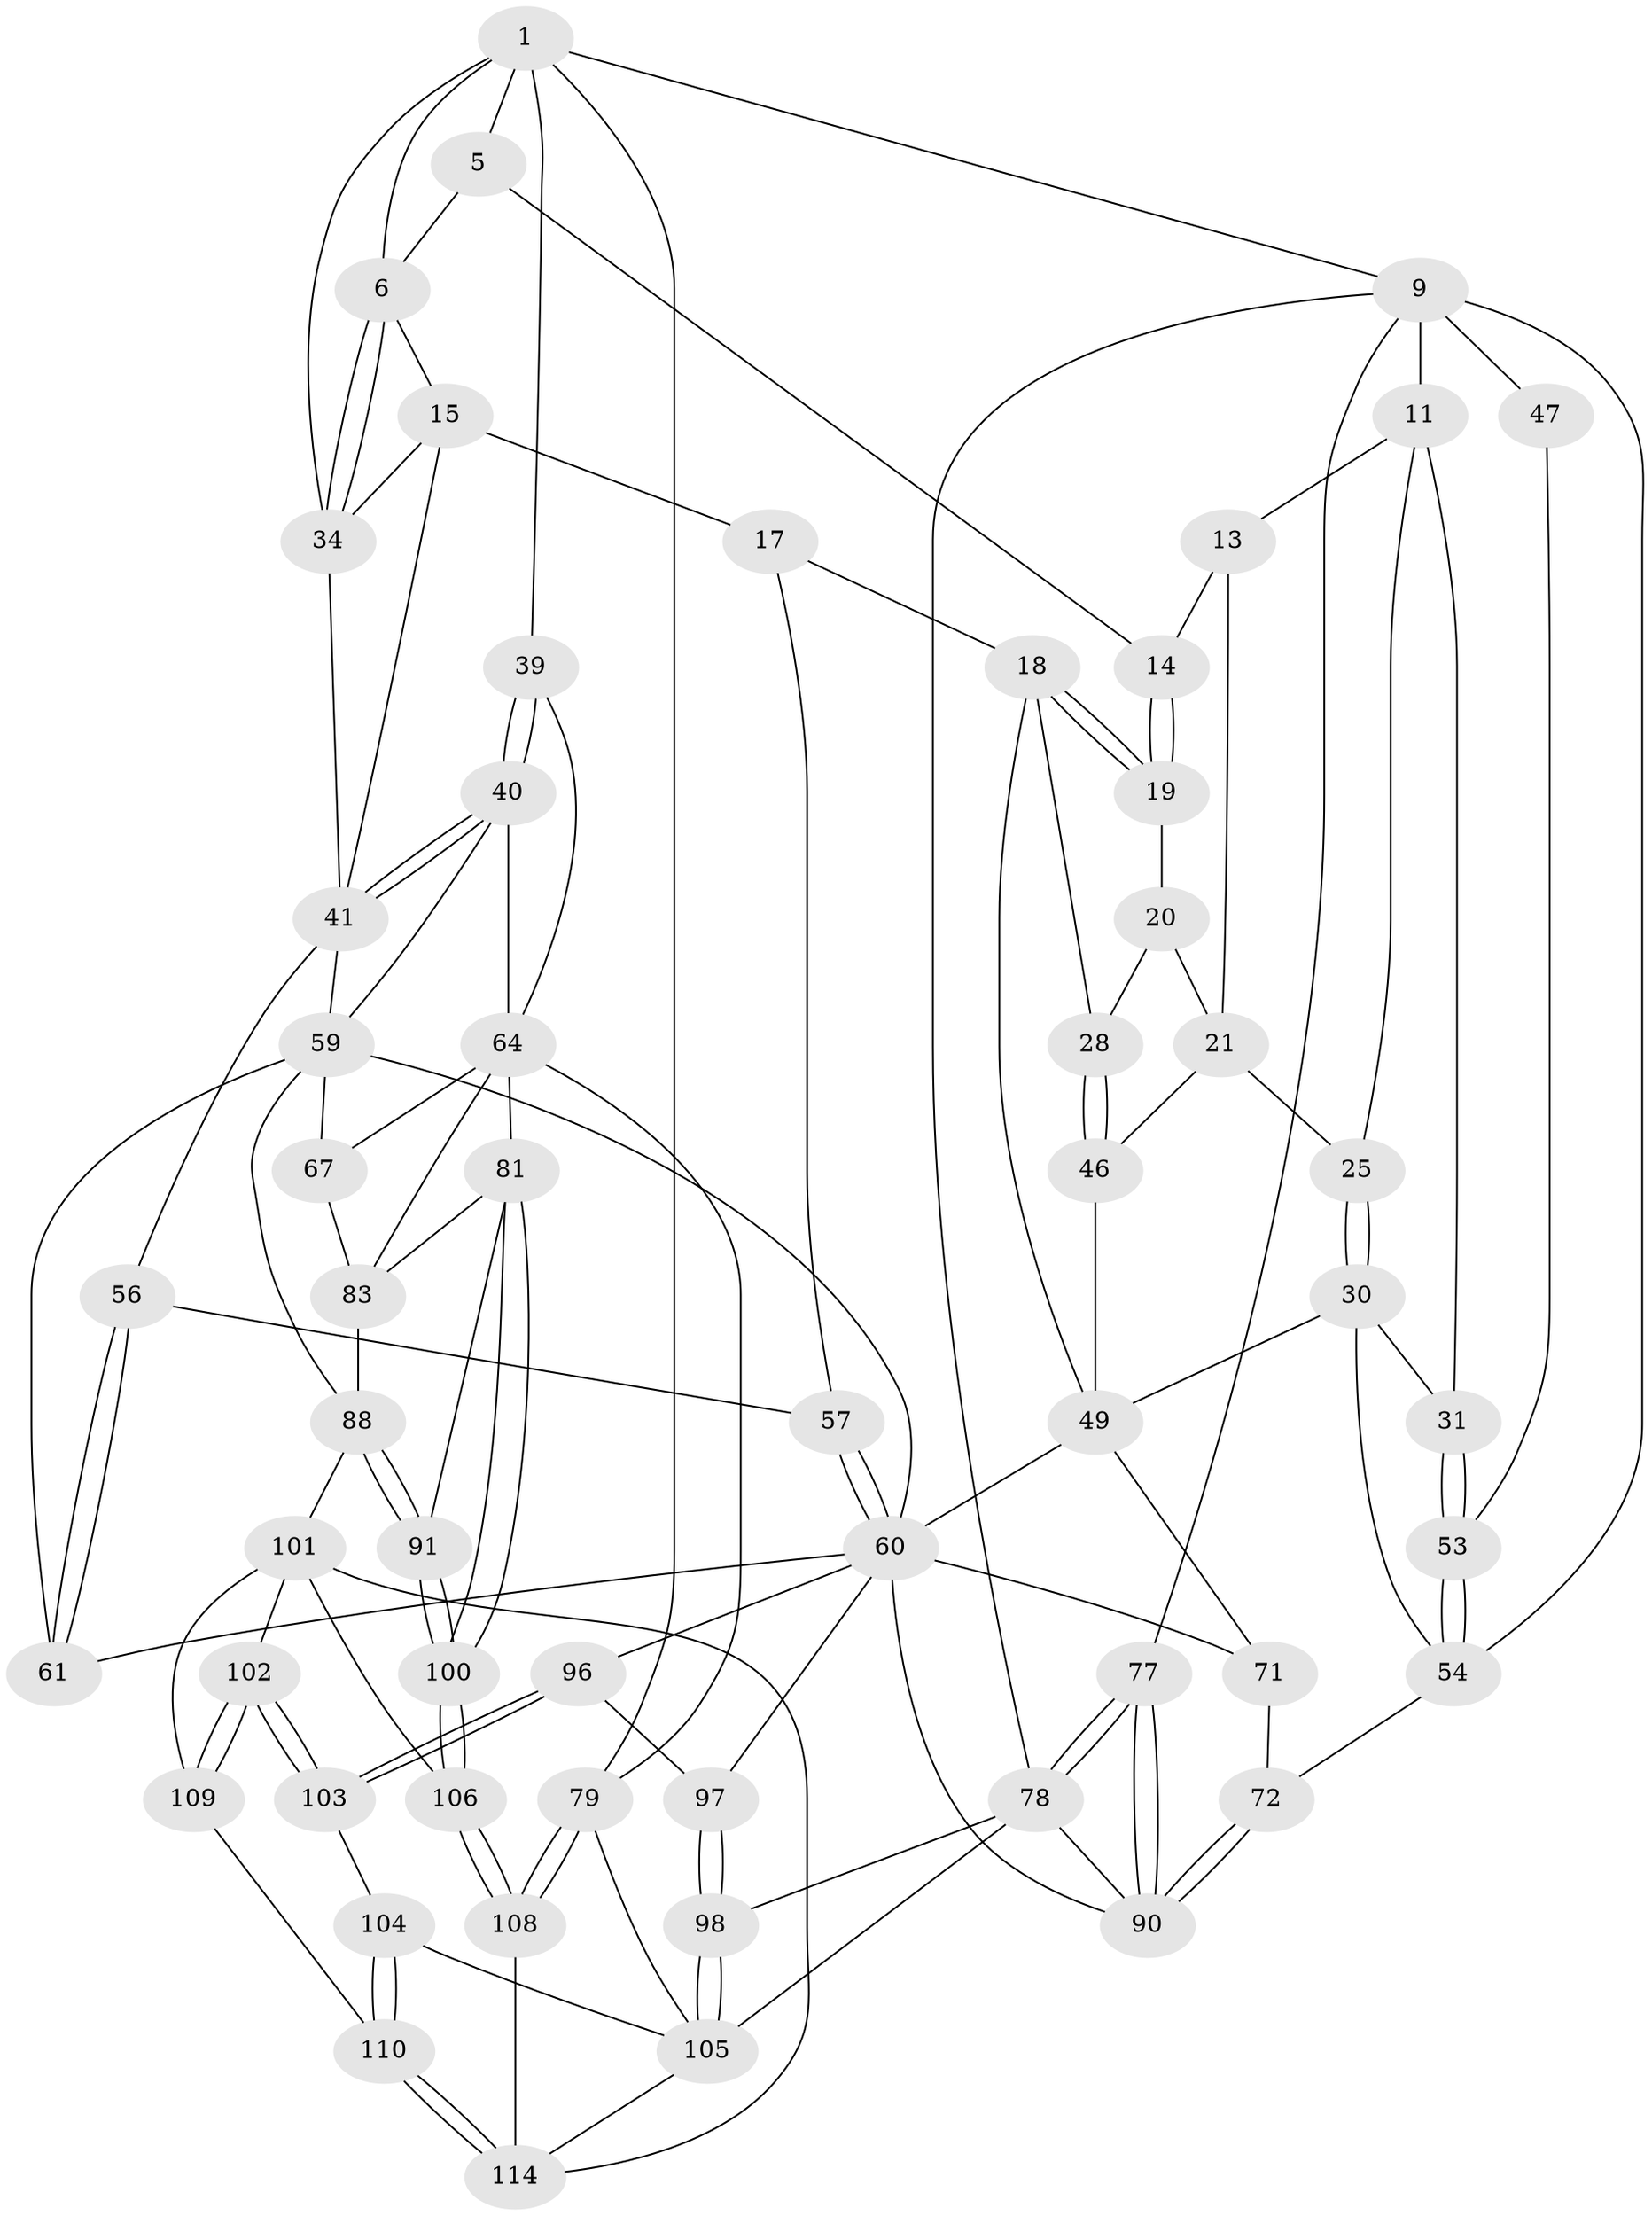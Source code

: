 // original degree distribution, {3: 0.017391304347826087, 6: 0.17391304347826086, 5: 0.6086956521739131, 4: 0.2}
// Generated by graph-tools (version 1.1) at 2025/28/03/15/25 16:28:03]
// undirected, 57 vertices, 133 edges
graph export_dot {
graph [start="1"]
  node [color=gray90,style=filled];
  1 [pos="+0.7856763577813763+0",super="+2"];
  5 [pos="+0.7750612144320328+0",super="+8"];
  6 [pos="+0.7573954684281945+0.08196620556892976",super="+7"];
  9 [pos="+0+0",super="+48+10"];
  11 [pos="+0.08491284953207132+0",super="+12+32"];
  13 [pos="+0.26538653740751217+0"];
  14 [pos="+0.4612054932879494+0"];
  15 [pos="+0.6066009826812281+0.13602653921588279",super="+16+36"];
  17 [pos="+0.5206827082095286+0.16930770541458828",super="+43"];
  18 [pos="+0.4974308137422782+0.1673147362708757",super="+27"];
  19 [pos="+0.4662762818545651+0.03391752496066684"];
  20 [pos="+0.3932109006066637+0.11260896466201195",super="+26"];
  21 [pos="+0.34922908121153345+0.07691382440141828",super="+22"];
  25 [pos="+0.22667645634164002+0.18029587613297415"];
  28 [pos="+0.43420043653698687+0.19840858760536909"];
  30 [pos="+0.11959714750636823+0.234662258972812",super="+52"];
  31 [pos="+0.11578911281276083+0.23587873803244216"];
  34 [pos="+0.7648057725765851+0.09298324665021705",super="+35"];
  39 [pos="+1+0.2649908400200825"];
  40 [pos="+0.8952342953364085+0.3088921132647619",super="+58"];
  41 [pos="+0.7725480488739849+0.2731535625916204",super="+42"];
  46 [pos="+0.26344767127656843+0.23744852180298898"];
  47 [pos="+0+0.2720281281186812"];
  49 [pos="+0.40907359705038+0.3715184380890184",super="+50"];
  53 [pos="+0.11412291884499925+0.3837096477495217"];
  54 [pos="+0.14677904322601754+0.41701576541901064",super="+73"];
  56 [pos="+0.6113955374603153+0.3755197184442208"];
  57 [pos="+0.6038533843336698+0.36830968668693553"];
  59 [pos="+0.7273431059454974+0.4056422231590201",super="+63"];
  60 [pos="+0.4605165878078454+0.42436079216447953",super="+62"];
  61 [pos="+0.6400801681423043+0.4869910359675066"];
  64 [pos="+0.8012868937288306+0.5157253999024937",super="+69+65"];
  67 [pos="+0.6737965295553507+0.5281117571215936"];
  71 [pos="+0.1712093331708731+0.5668499128957406"];
  72 [pos="+0.12451431607741634+0.529382459095091"];
  77 [pos="+0+0.6468309271947523"];
  78 [pos="+0+0.76871745673734",super="+95"];
  79 [pos="+1+1"];
  81 [pos="+0.928733015474452+0.6725708531062455",super="+82"];
  83 [pos="+0.7877685678513524+0.6152974167690304",super="+86"];
  88 [pos="+0.6500287057875217+0.7405086610724148",super="+89"];
  90 [pos="+0.024770175738374985+0.5863294925413922",super="+94"];
  91 [pos="+0.6557836129643891+0.744859386544833"];
  96 [pos="+0.3289388301623369+0.7898177299475134"];
  97 [pos="+0.2172274216383714+0.7166301884652301"];
  98 [pos="+0.151804555606008+0.8622773516895191",super="+99"];
  100 [pos="+0.7330305575167827+0.8153987809818715"];
  101 [pos="+0.49467831473170637+0.859170945683983",super="+107"];
  102 [pos="+0.4294627968845713+0.8845450258665621"];
  103 [pos="+0.32842396619097525+0.8082956177282006"];
  104 [pos="+0.2823236927646545+0.8623871526114458"];
  105 [pos="+0.1759528532072425+0.8845887517514045",super="+112"];
  106 [pos="+0.8352308520965812+1"];
  108 [pos="+0.8674473845943536+1"];
  109 [pos="+0.4200764216663183+0.9000264758214577"];
  110 [pos="+0.3432379489614276+0.9561935493421251"];
  114 [pos="+0.2609785079709849+1",super="+115"];
  1 -- 6;
  1 -- 34;
  1 -- 5;
  1 -- 39;
  1 -- 9;
  1 -- 79;
  5 -- 6;
  5 -- 14;
  6 -- 34;
  6 -- 34;
  6 -- 15;
  9 -- 78;
  9 -- 77;
  9 -- 47 [weight=2];
  9 -- 11 [weight=2];
  9 -- 54;
  11 -- 25;
  11 -- 13;
  11 -- 31;
  13 -- 14;
  13 -- 21;
  14 -- 19;
  14 -- 19;
  15 -- 17 [weight=2];
  15 -- 34;
  15 -- 41;
  17 -- 18 [weight=2];
  17 -- 57;
  18 -- 19;
  18 -- 19;
  18 -- 49;
  18 -- 28;
  19 -- 20;
  20 -- 21 [weight=3];
  20 -- 28;
  21 -- 25;
  21 -- 46;
  25 -- 30;
  25 -- 30;
  28 -- 46;
  28 -- 46;
  30 -- 31;
  30 -- 54;
  30 -- 49;
  31 -- 53;
  31 -- 53;
  34 -- 41;
  39 -- 40;
  39 -- 40;
  39 -- 64;
  40 -- 41;
  40 -- 41;
  40 -- 59;
  40 -- 64;
  41 -- 56;
  41 -- 59;
  46 -- 49;
  47 -- 53;
  49 -- 60 [weight=2];
  49 -- 71;
  53 -- 54;
  53 -- 54;
  54 -- 72;
  56 -- 57;
  56 -- 61;
  56 -- 61;
  57 -- 60;
  57 -- 60;
  59 -- 67;
  59 -- 88;
  59 -- 61;
  59 -- 60;
  60 -- 96;
  60 -- 97;
  60 -- 71;
  60 -- 90;
  60 -- 61;
  64 -- 81;
  64 -- 79;
  64 -- 83 [weight=2];
  64 -- 67;
  67 -- 83;
  71 -- 72;
  72 -- 90;
  72 -- 90;
  77 -- 78;
  77 -- 78;
  77 -- 90;
  77 -- 90;
  78 -- 105;
  78 -- 98;
  78 -- 90;
  79 -- 108;
  79 -- 108;
  79 -- 105;
  81 -- 100;
  81 -- 100;
  81 -- 83;
  81 -- 91;
  83 -- 88;
  88 -- 91;
  88 -- 91;
  88 -- 101;
  91 -- 100;
  91 -- 100;
  96 -- 97;
  96 -- 103;
  96 -- 103;
  97 -- 98;
  97 -- 98;
  98 -- 105 [weight=2];
  98 -- 105;
  100 -- 106;
  100 -- 106;
  101 -- 102;
  101 -- 109;
  101 -- 106;
  101 -- 114;
  102 -- 103;
  102 -- 103;
  102 -- 109;
  102 -- 109;
  103 -- 104;
  104 -- 105;
  104 -- 110;
  104 -- 110;
  105 -- 114;
  106 -- 108;
  106 -- 108;
  108 -- 114;
  109 -- 110;
  110 -- 114;
  110 -- 114;
}
